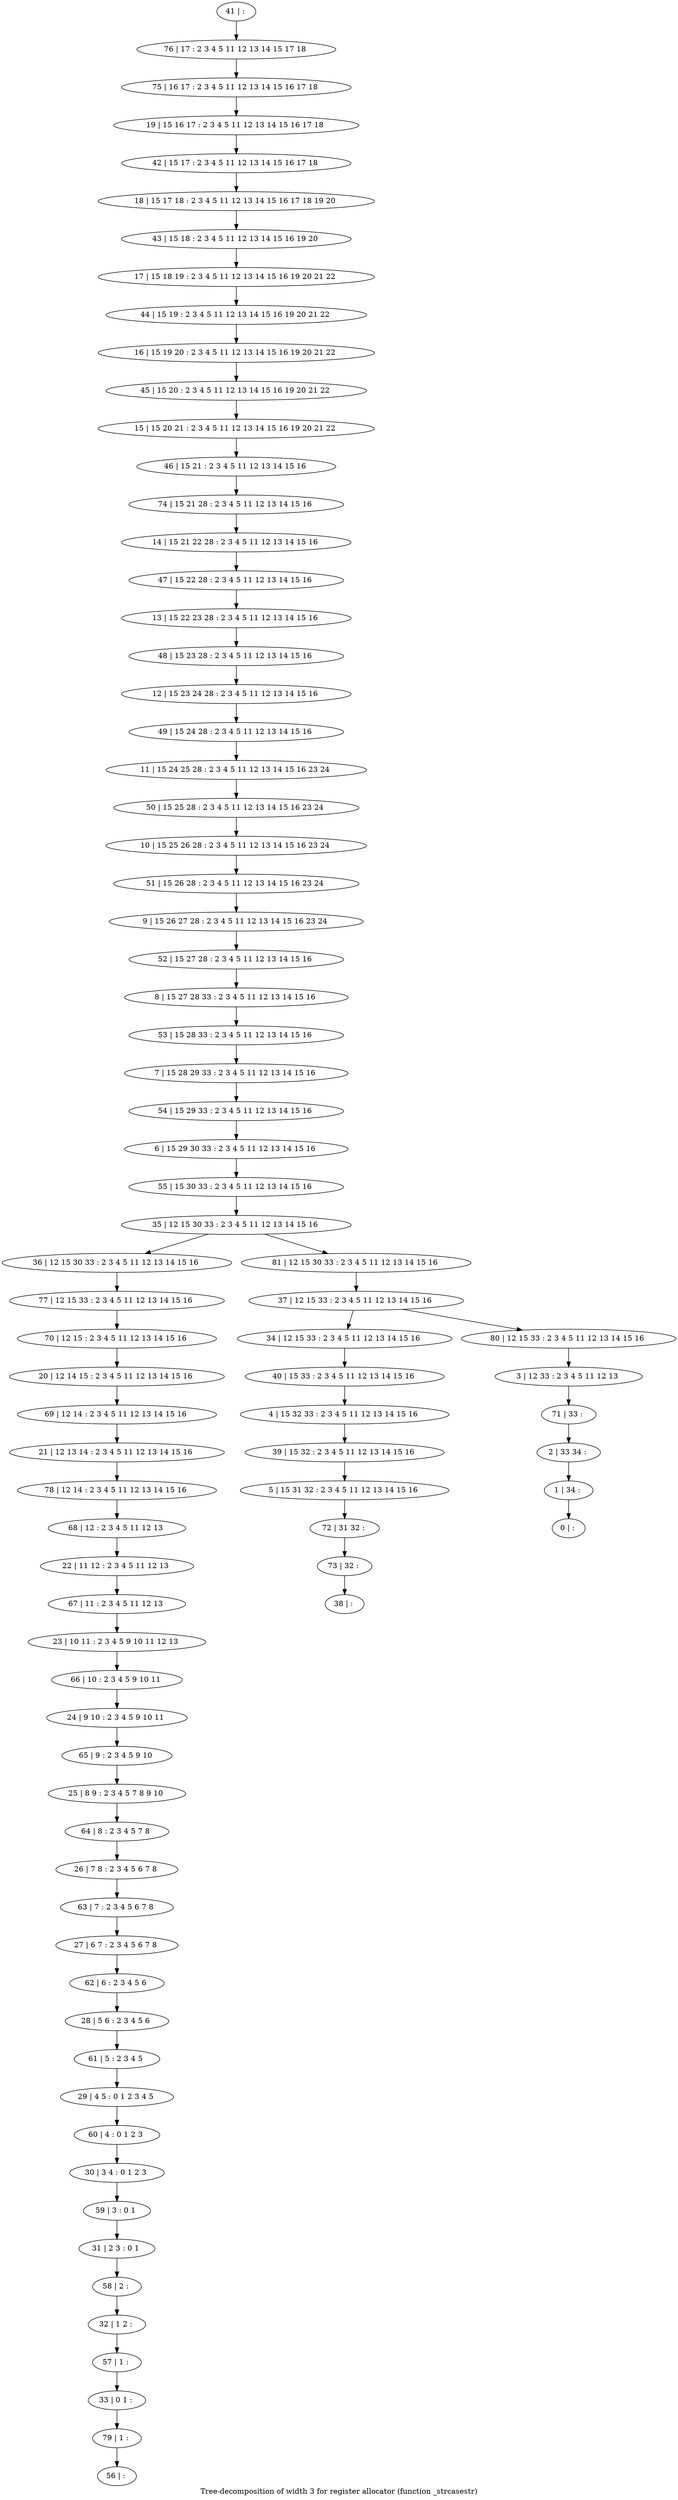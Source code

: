 digraph G {
graph [label="Tree-decomposition of width 3 for register allocator (function _strcasestr)"]
0[label="0 | : "];
1[label="1 | 34 : "];
2[label="2 | 33 34 : "];
3[label="3 | 12 33 : 2 3 4 5 11 12 13 "];
4[label="4 | 15 32 33 : 2 3 4 5 11 12 13 14 15 16 "];
5[label="5 | 15 31 32 : 2 3 4 5 11 12 13 14 15 16 "];
6[label="6 | 15 29 30 33 : 2 3 4 5 11 12 13 14 15 16 "];
7[label="7 | 15 28 29 33 : 2 3 4 5 11 12 13 14 15 16 "];
8[label="8 | 15 27 28 33 : 2 3 4 5 11 12 13 14 15 16 "];
9[label="9 | 15 26 27 28 : 2 3 4 5 11 12 13 14 15 16 23 24 "];
10[label="10 | 15 25 26 28 : 2 3 4 5 11 12 13 14 15 16 23 24 "];
11[label="11 | 15 24 25 28 : 2 3 4 5 11 12 13 14 15 16 23 24 "];
12[label="12 | 15 23 24 28 : 2 3 4 5 11 12 13 14 15 16 "];
13[label="13 | 15 22 23 28 : 2 3 4 5 11 12 13 14 15 16 "];
14[label="14 | 15 21 22 28 : 2 3 4 5 11 12 13 14 15 16 "];
15[label="15 | 15 20 21 : 2 3 4 5 11 12 13 14 15 16 19 20 21 22 "];
16[label="16 | 15 19 20 : 2 3 4 5 11 12 13 14 15 16 19 20 21 22 "];
17[label="17 | 15 18 19 : 2 3 4 5 11 12 13 14 15 16 19 20 21 22 "];
18[label="18 | 15 17 18 : 2 3 4 5 11 12 13 14 15 16 17 18 19 20 "];
19[label="19 | 15 16 17 : 2 3 4 5 11 12 13 14 15 16 17 18 "];
20[label="20 | 12 14 15 : 2 3 4 5 11 12 13 14 15 16 "];
21[label="21 | 12 13 14 : 2 3 4 5 11 12 13 14 15 16 "];
22[label="22 | 11 12 : 2 3 4 5 11 12 13 "];
23[label="23 | 10 11 : 2 3 4 5 9 10 11 12 13 "];
24[label="24 | 9 10 : 2 3 4 5 9 10 11 "];
25[label="25 | 8 9 : 2 3 4 5 7 8 9 10 "];
26[label="26 | 7 8 : 2 3 4 5 6 7 8 "];
27[label="27 | 6 7 : 2 3 4 5 6 7 8 "];
28[label="28 | 5 6 : 2 3 4 5 6 "];
29[label="29 | 4 5 : 0 1 2 3 4 5 "];
30[label="30 | 3 4 : 0 1 2 3 "];
31[label="31 | 2 3 : 0 1 "];
32[label="32 | 1 2 : "];
33[label="33 | 0 1 : "];
34[label="34 | 12 15 33 : 2 3 4 5 11 12 13 14 15 16 "];
35[label="35 | 12 15 30 33 : 2 3 4 5 11 12 13 14 15 16 "];
36[label="36 | 12 15 30 33 : 2 3 4 5 11 12 13 14 15 16 "];
37[label="37 | 12 15 33 : 2 3 4 5 11 12 13 14 15 16 "];
38[label="38 | : "];
39[label="39 | 15 32 : 2 3 4 5 11 12 13 14 15 16 "];
40[label="40 | 15 33 : 2 3 4 5 11 12 13 14 15 16 "];
41[label="41 | : "];
42[label="42 | 15 17 : 2 3 4 5 11 12 13 14 15 16 17 18 "];
43[label="43 | 15 18 : 2 3 4 5 11 12 13 14 15 16 19 20 "];
44[label="44 | 15 19 : 2 3 4 5 11 12 13 14 15 16 19 20 21 22 "];
45[label="45 | 15 20 : 2 3 4 5 11 12 13 14 15 16 19 20 21 22 "];
46[label="46 | 15 21 : 2 3 4 5 11 12 13 14 15 16 "];
47[label="47 | 15 22 28 : 2 3 4 5 11 12 13 14 15 16 "];
48[label="48 | 15 23 28 : 2 3 4 5 11 12 13 14 15 16 "];
49[label="49 | 15 24 28 : 2 3 4 5 11 12 13 14 15 16 "];
50[label="50 | 15 25 28 : 2 3 4 5 11 12 13 14 15 16 23 24 "];
51[label="51 | 15 26 28 : 2 3 4 5 11 12 13 14 15 16 23 24 "];
52[label="52 | 15 27 28 : 2 3 4 5 11 12 13 14 15 16 "];
53[label="53 | 15 28 33 : 2 3 4 5 11 12 13 14 15 16 "];
54[label="54 | 15 29 33 : 2 3 4 5 11 12 13 14 15 16 "];
55[label="55 | 15 30 33 : 2 3 4 5 11 12 13 14 15 16 "];
56[label="56 | : "];
57[label="57 | 1 : "];
58[label="58 | 2 : "];
59[label="59 | 3 : 0 1 "];
60[label="60 | 4 : 0 1 2 3 "];
61[label="61 | 5 : 2 3 4 5 "];
62[label="62 | 6 : 2 3 4 5 6 "];
63[label="63 | 7 : 2 3 4 5 6 7 8 "];
64[label="64 | 8 : 2 3 4 5 7 8 "];
65[label="65 | 9 : 2 3 4 5 9 10 "];
66[label="66 | 10 : 2 3 4 5 9 10 11 "];
67[label="67 | 11 : 2 3 4 5 11 12 13 "];
68[label="68 | 12 : 2 3 4 5 11 12 13 "];
69[label="69 | 12 14 : 2 3 4 5 11 12 13 14 15 16 "];
70[label="70 | 12 15 : 2 3 4 5 11 12 13 14 15 16 "];
71[label="71 | 33 : "];
72[label="72 | 31 32 : "];
73[label="73 | 32 : "];
74[label="74 | 15 21 28 : 2 3 4 5 11 12 13 14 15 16 "];
75[label="75 | 16 17 : 2 3 4 5 11 12 13 14 15 16 17 18 "];
76[label="76 | 17 : 2 3 4 5 11 12 13 14 15 17 18 "];
77[label="77 | 12 15 33 : 2 3 4 5 11 12 13 14 15 16 "];
78[label="78 | 12 14 : 2 3 4 5 11 12 13 14 15 16 "];
79[label="79 | 1 : "];
80[label="80 | 12 15 33 : 2 3 4 5 11 12 13 14 15 16 "];
81[label="81 | 12 15 30 33 : 2 3 4 5 11 12 13 14 15 16 "];
39->5 ;
4->39 ;
40->4 ;
34->40 ;
57->33 ;
32->57 ;
58->32 ;
31->58 ;
59->31 ;
30->59 ;
60->30 ;
29->60 ;
61->29 ;
28->61 ;
62->28 ;
27->62 ;
63->27 ;
26->63 ;
64->26 ;
25->64 ;
65->25 ;
24->65 ;
66->24 ;
23->66 ;
67->23 ;
22->67 ;
68->22 ;
69->21 ;
20->69 ;
70->20 ;
5->72 ;
73->38 ;
72->73 ;
77->70 ;
36->77 ;
78->68 ;
21->78 ;
79->56 ;
33->79 ;
41->76 ;
76->75 ;
75->19 ;
19->42 ;
42->18 ;
18->43 ;
43->17 ;
17->44 ;
44->16 ;
16->45 ;
45->15 ;
15->46 ;
46->74 ;
74->14 ;
14->47 ;
47->13 ;
13->48 ;
48->12 ;
12->49 ;
49->11 ;
11->50 ;
50->10 ;
10->51 ;
51->9 ;
9->52 ;
52->8 ;
8->53 ;
53->7 ;
7->54 ;
54->6 ;
6->55 ;
55->35 ;
3->71 ;
71->2 ;
2->1 ;
1->0 ;
80->3 ;
81->37 ;
37->34 ;
37->80 ;
35->36 ;
35->81 ;
}
